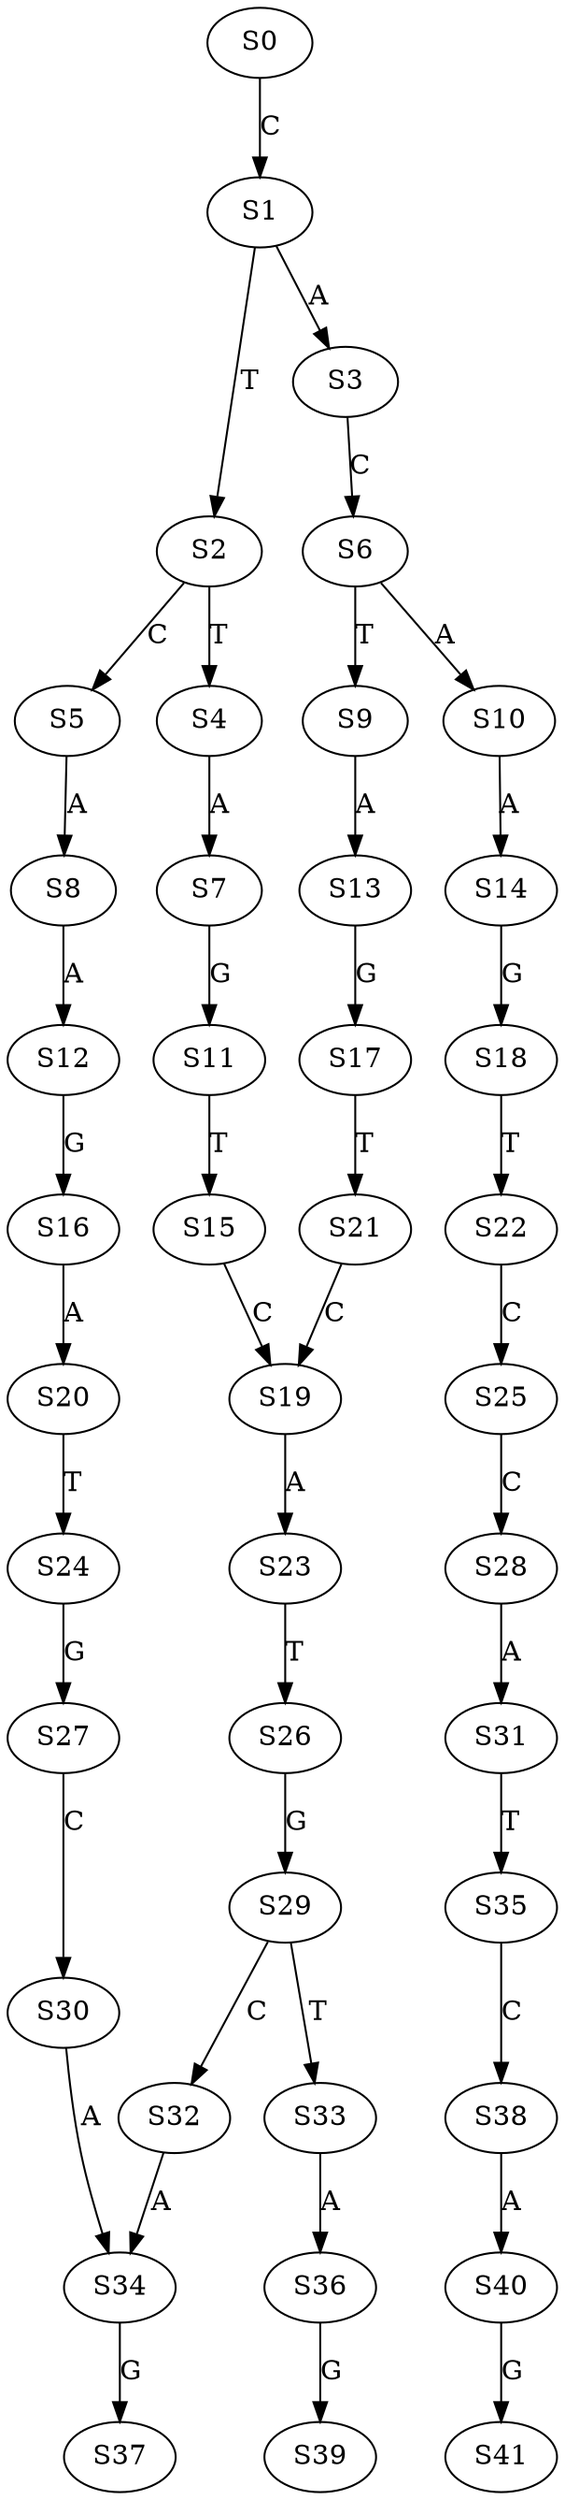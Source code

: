 strict digraph  {
	S0 -> S1 [ label = C ];
	S1 -> S2 [ label = T ];
	S1 -> S3 [ label = A ];
	S2 -> S4 [ label = T ];
	S2 -> S5 [ label = C ];
	S3 -> S6 [ label = C ];
	S4 -> S7 [ label = A ];
	S5 -> S8 [ label = A ];
	S6 -> S9 [ label = T ];
	S6 -> S10 [ label = A ];
	S7 -> S11 [ label = G ];
	S8 -> S12 [ label = A ];
	S9 -> S13 [ label = A ];
	S10 -> S14 [ label = A ];
	S11 -> S15 [ label = T ];
	S12 -> S16 [ label = G ];
	S13 -> S17 [ label = G ];
	S14 -> S18 [ label = G ];
	S15 -> S19 [ label = C ];
	S16 -> S20 [ label = A ];
	S17 -> S21 [ label = T ];
	S18 -> S22 [ label = T ];
	S19 -> S23 [ label = A ];
	S20 -> S24 [ label = T ];
	S21 -> S19 [ label = C ];
	S22 -> S25 [ label = C ];
	S23 -> S26 [ label = T ];
	S24 -> S27 [ label = G ];
	S25 -> S28 [ label = C ];
	S26 -> S29 [ label = G ];
	S27 -> S30 [ label = C ];
	S28 -> S31 [ label = A ];
	S29 -> S32 [ label = C ];
	S29 -> S33 [ label = T ];
	S30 -> S34 [ label = A ];
	S31 -> S35 [ label = T ];
	S32 -> S34 [ label = A ];
	S33 -> S36 [ label = A ];
	S34 -> S37 [ label = G ];
	S35 -> S38 [ label = C ];
	S36 -> S39 [ label = G ];
	S38 -> S40 [ label = A ];
	S40 -> S41 [ label = G ];
}
